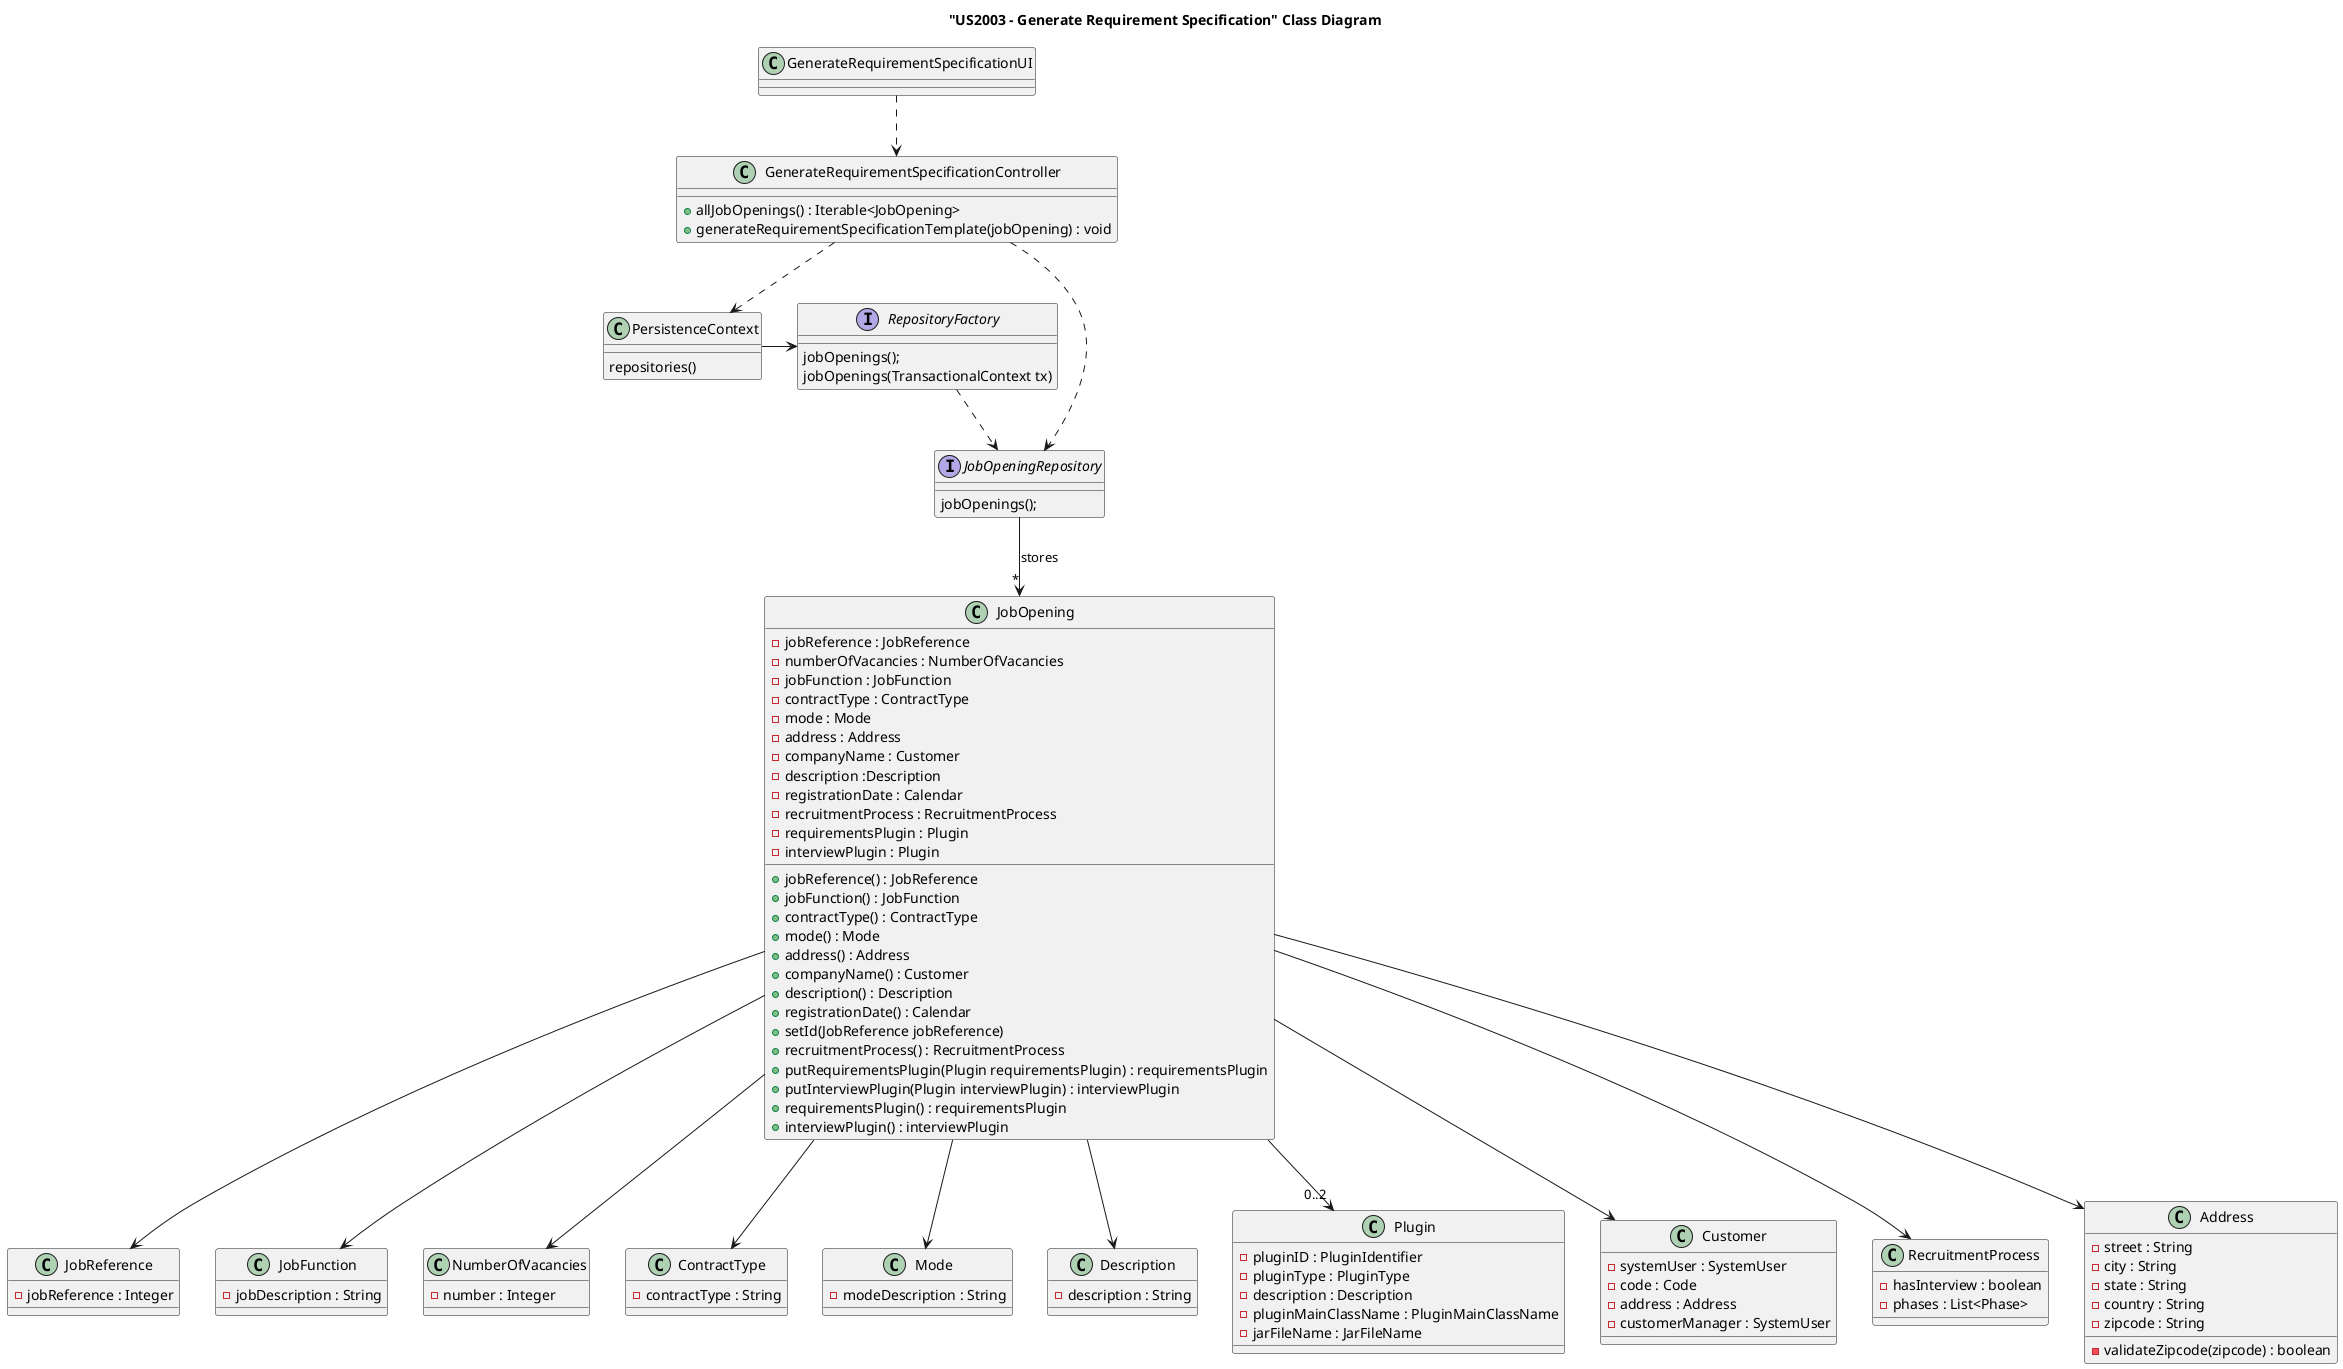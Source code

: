 @startuml

title "US2003 - Generate Requirement Specification" Class Diagram


class "GenerateRequirementSpecificationUI" as UI{

}

class PersistenceContext{
    repositories()
}

class "GenerateRequirementSpecificationController" as Controller{
    +allJobOpenings() : Iterable<JobOpening>
    +generateRequirementSpecificationTemplate(jobOpening) : void
}

interface "RepositoryFactory" as Factory{
    jobOpenings();
    jobOpenings(TransactionalContext tx)
}


interface JobOpeningRepository{
    jobOpenings();

}

class JobOpening {
 -jobReference : JobReference
 -numberOfVacancies : NumberOfVacancies
 -jobFunction : JobFunction
 -contractType : ContractType
 -mode : Mode
 -address : Address
 -companyName : Customer
 -description :Description
 -registrationDate : Calendar
 -recruitmentProcess : RecruitmentProcess
 -requirementsPlugin : Plugin
 -interviewPlugin : Plugin


 +jobReference() : JobReference
 +jobFunction() : JobFunction
 +contractType() : ContractType
 +mode() : Mode
 +address() : Address
 +companyName() : Customer
 +description() : Description
 +registrationDate() : Calendar
 +setId(JobReference jobReference)
 +recruitmentProcess() : RecruitmentProcess
 +putRequirementsPlugin(Plugin requirementsPlugin) : requirementsPlugin
 +putInterviewPlugin(Plugin interviewPlugin) : interviewPlugin
 +requirementsPlugin() : requirementsPlugin
 +interviewPlugin() : interviewPlugin

 }

 class JobReference{
     - jobReference : Integer
 }

 class JobFunction{
     - jobDescription : String
 }

 class NumberOfVacancies{
     - number : Integer
 }

 class ContractType{
     - contractType : String
 }


 class Mode{
  -modeDescription : String
 }

 class Description{
     - description : String
 }

 class Plugin{
    - pluginID : PluginIdentifier
    - pluginType : PluginType
    - description : Description
    - pluginMainClassName : PluginMainClassName
    - jarFileName : JarFileName

 }

 class Customer{
     - systemUser : SystemUser
     - code : Code
     - address : Address
     - customerManager : SystemUser
 }

 class RecruitmentProcess{
     - hasInterview : boolean
     - phases : List<Phase>
 }


 class Address{
     - street : String
     - city : String
     - state : String
     - country : String
     - zipcode : String

     - validateZipcode(zipcode) : boolean
 }

UI ..> Controller

Controller ..> PersistenceContext
Controller ..> JobOpeningRepository

PersistenceContext->Factory
Factory ..> JobOpeningRepository

JobOpeningRepository --> "*" JobOpening :stores


JobOpening --> Address
JobOpening --> Mode
JobOpening --> Customer
JobOpening --> ContractType
JobOpening --> JobFunction
JobOpening --> JobReference
JobOpening --> Description
JobOpening --> NumberOfVacancies
JobOpening --> RecruitmentProcess
JobOpening --> "0..2" Plugin



@enduml